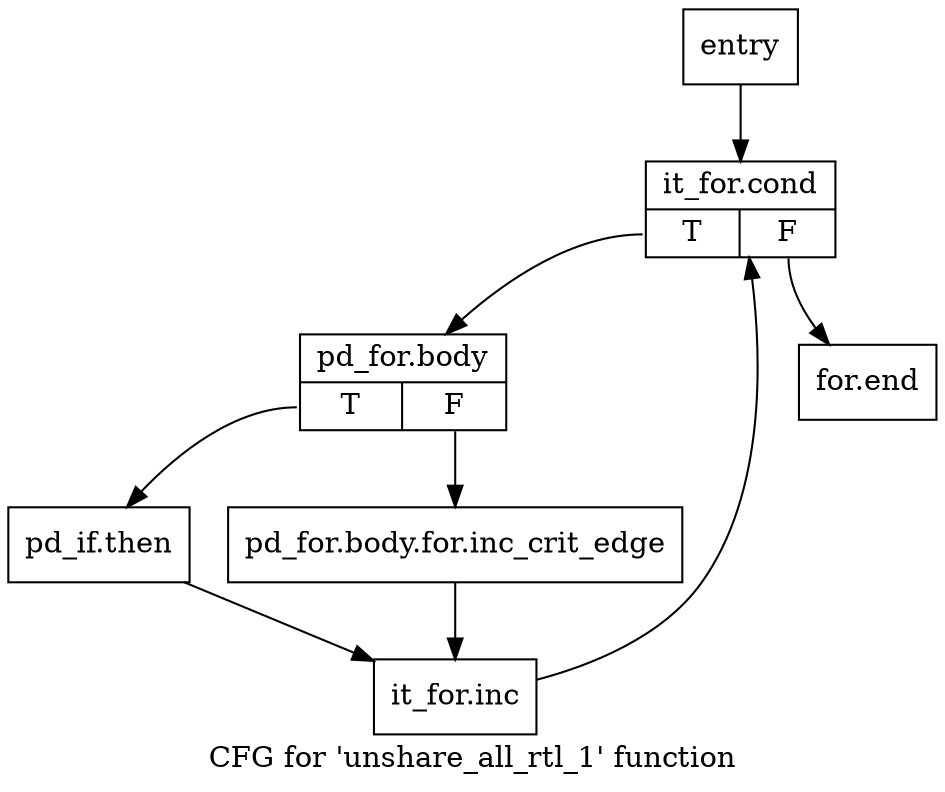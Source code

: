 digraph "CFG for 'unshare_all_rtl_1' function" {
	label="CFG for 'unshare_all_rtl_1' function";

	Node0x3f424b0 [shape=record,label="{entry}"];
	Node0x3f424b0 -> Node0x3f42500;
	Node0x3f42500 [shape=record,label="{it_for.cond|{<s0>T|<s1>F}}"];
	Node0x3f42500:s0 -> Node0x3f42550;
	Node0x3f42500:s1 -> Node0x3f42690;
	Node0x3f42550 [shape=record,label="{pd_for.body|{<s0>T|<s1>F}}"];
	Node0x3f42550:s0 -> Node0x3f425f0;
	Node0x3f42550:s1 -> Node0x3f425a0;
	Node0x3f425a0 [shape=record,label="{pd_for.body.for.inc_crit_edge}"];
	Node0x3f425a0 -> Node0x3f42640;
	Node0x3f425f0 [shape=record,label="{pd_if.then}"];
	Node0x3f425f0 -> Node0x3f42640;
	Node0x3f42640 [shape=record,label="{it_for.inc}"];
	Node0x3f42640 -> Node0x3f42500;
	Node0x3f42690 [shape=record,label="{for.end}"];
}
